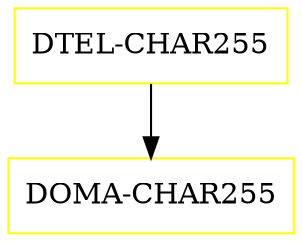 digraph G {
  "DTEL-CHAR255" [shape=box,color=yellow];
  "DOMA-CHAR255" [shape=box,color=yellow,URL="./DOMA_CHAR255.html"];
  "DTEL-CHAR255" -> "DOMA-CHAR255";
}
